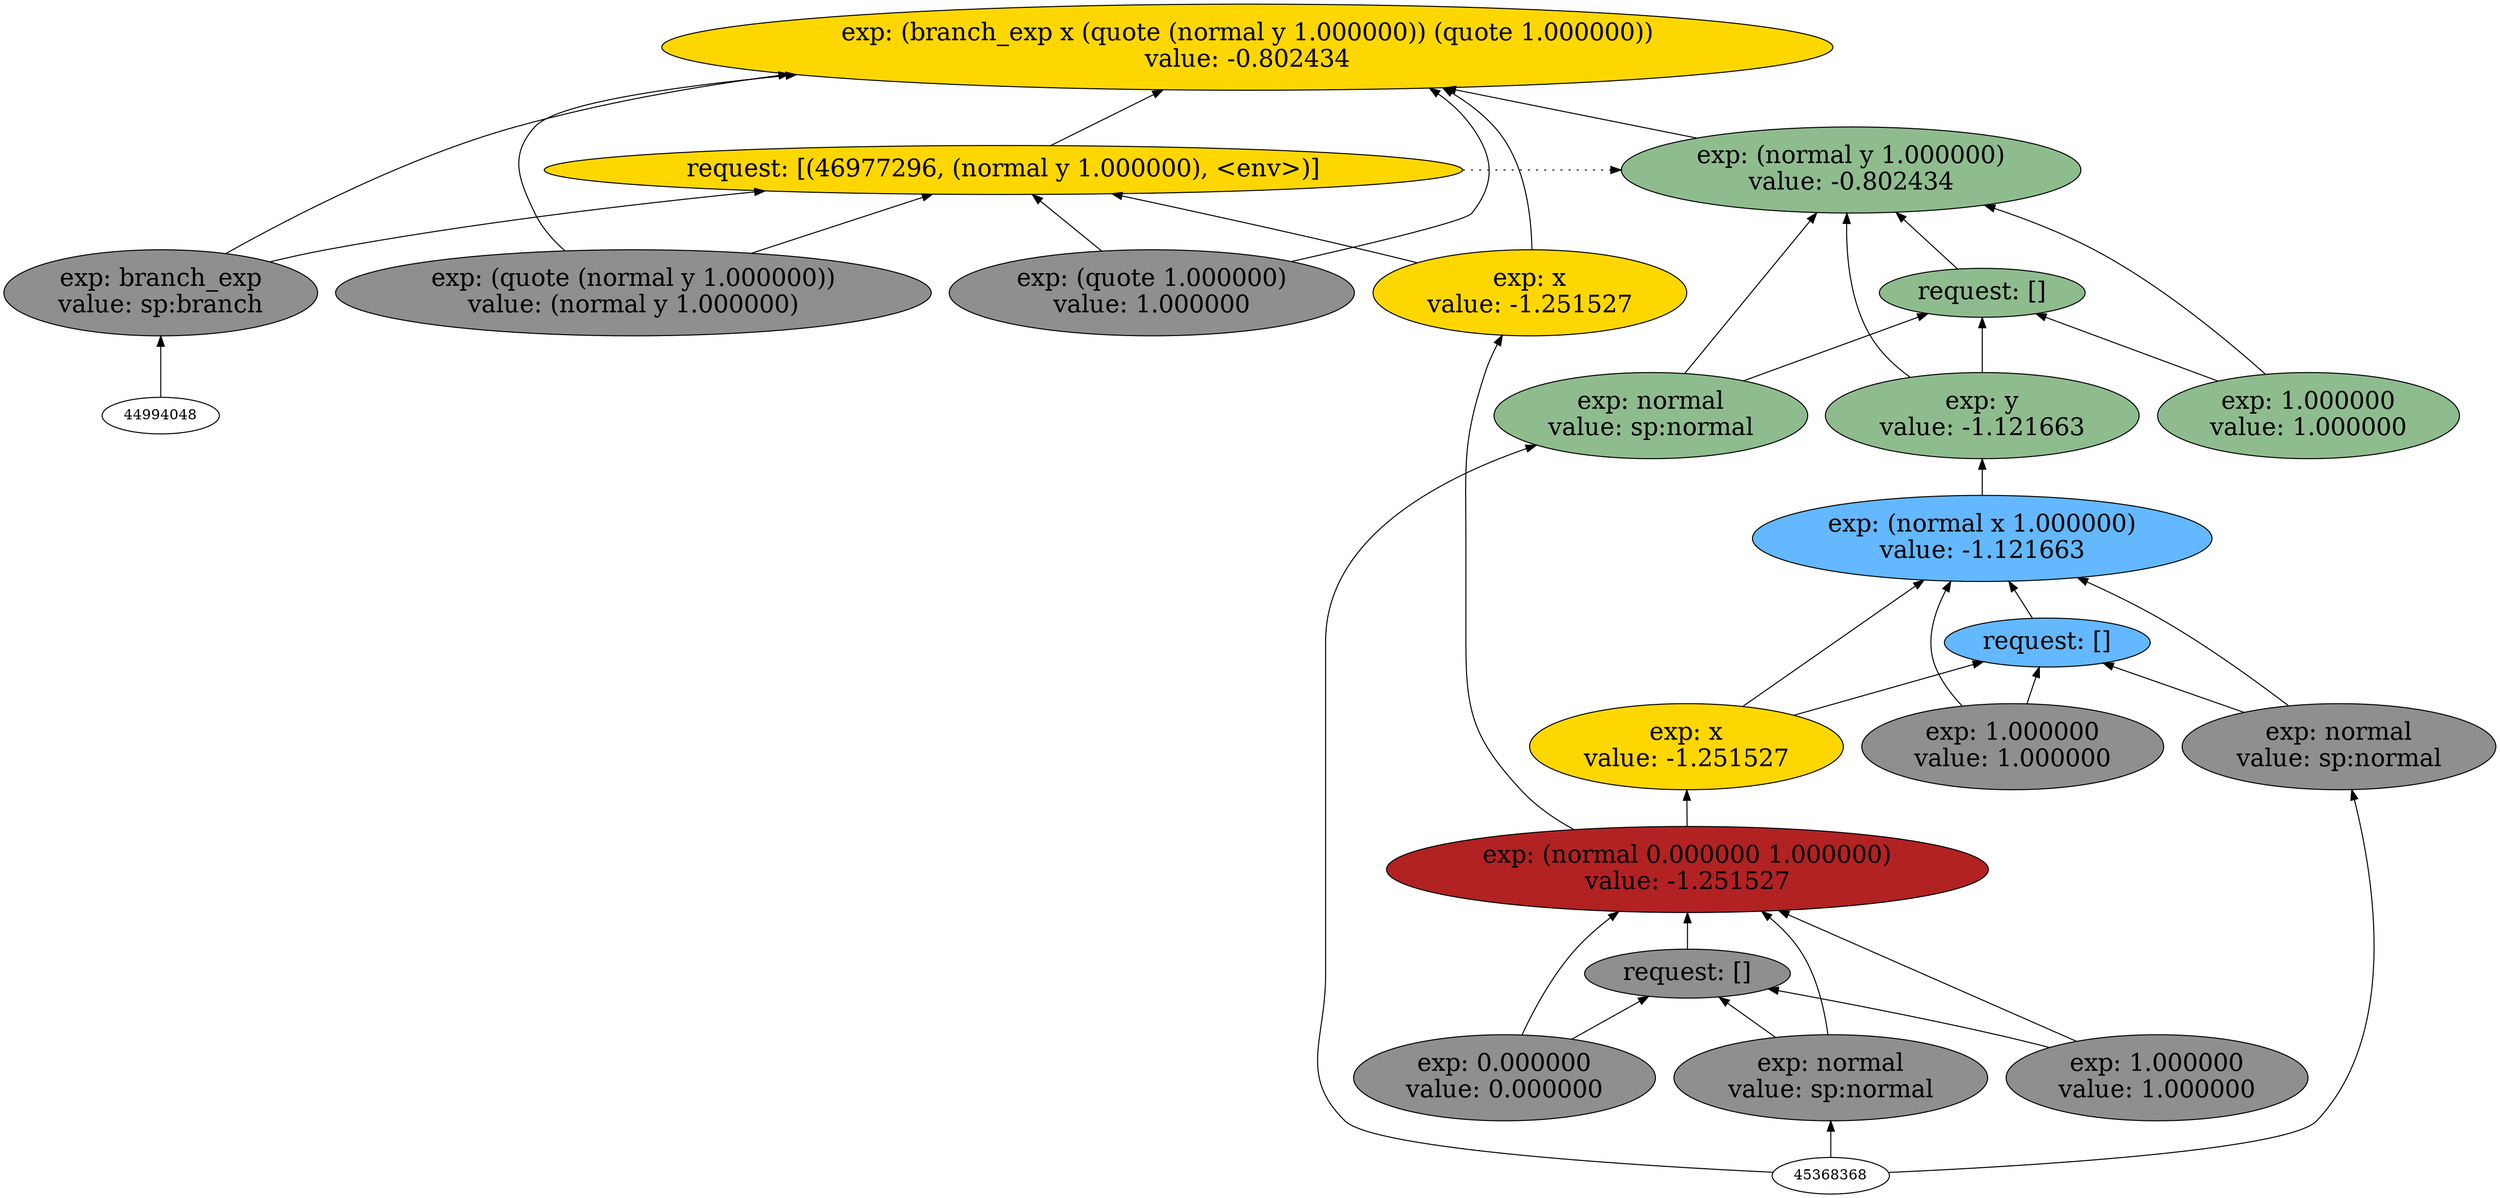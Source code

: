digraph {
rankdir=BT
fontsize=24
subgraph clster1 {
label="Venture Families"
subgraph clster2 {
label="1"
"48210144"["fillcolor"="firebrick" "fontsize"="24" "label"="exp: (normal 0.000000 1.000000)\nvalue: -1.251527" "shape"="ellipse" "style"="filled" ]
"47759296"["fillcolor"="grey56" "fontsize"="24" "label"="request: []" "shape"="ellipse" "style"="filled" ]
"48907824"["fillcolor"="grey56" "fontsize"="24" "label"="exp: normal\nvalue: sp:normal" "shape"="ellipse" "style"="filled" ]
"46865616"["fillcolor"="grey56" "fontsize"="24" "label"="exp: 0.000000\nvalue: 0.000000" "shape"="ellipse" "style"="filled" ]
"47721552"["fillcolor"="grey56" "fontsize"="24" "label"="exp: 1.000000\nvalue: 1.000000" "shape"="ellipse" "style"="filled" ]
}

subgraph clster3 {
label="2"
"47041392"["fillcolor"="steelblue1" "fontsize"="24" "label"="exp: (normal x 1.000000)\nvalue: -1.121663" "shape"="ellipse" "style"="filled" ]
"46747312"["fillcolor"="steelblue1" "fontsize"="24" "label"="request: []" "shape"="ellipse" "style"="filled" ]
"47173568"["fillcolor"="grey56" "fontsize"="24" "label"="exp: normal\nvalue: sp:normal" "shape"="ellipse" "style"="filled" ]
"48969600"["fillcolor"="gold" "fontsize"="24" "label"="exp: x\nvalue: -1.251527" "shape"="ellipse" "style"="filled" ]
"46776512"["fillcolor"="grey56" "fontsize"="24" "label"="exp: 1.000000\nvalue: 1.000000" "shape"="ellipse" "style"="filled" ]
}

subgraph clster4 {
label="3"
"46860640"["fillcolor"="gold" "fontsize"="24" "label"="exp: (branch_exp x (quote (normal y 1.000000)) (quote 1.000000))\nvalue: -0.802434" "shape"="ellipse" "style"="filled" ]
"46977296"["fillcolor"="gold" "fontsize"="24" "label"="request: [(46977296, (normal y 1.000000), <env>)]" "shape"="ellipse" "style"="filled" ]
"47023952"["fillcolor"="grey56" "fontsize"="24" "label"="exp: branch_exp\nvalue: sp:branch" "shape"="ellipse" "style"="filled" ]
"47476656"["fillcolor"="gold" "fontsize"="24" "label"="exp: x\nvalue: -1.251527" "shape"="ellipse" "style"="filled" ]
"46748512"["fillcolor"="grey56" "fontsize"="24" "label"="exp: (quote (normal y 1.000000))\nvalue: (normal y 1.000000)" "shape"="ellipse" "style"="filled" ]
"47534080"["fillcolor"="grey56" "fontsize"="24" "label"="exp: (quote 1.000000)\nvalue: 1.000000" "shape"="ellipse" "style"="filled" ]
}

}

subgraph clster5 {
label=""
"47621456"["fillcolor"="darkseagreen" "fontsize"="24" "label"="exp: (normal y 1.000000)\nvalue: -0.802434" "shape"="ellipse" "style"="filled" ]
"47570256"["fillcolor"="darkseagreen" "fontsize"="24" "label"="request: []" "shape"="ellipse" "style"="filled" ]
"47657632"["fillcolor"="darkseagreen" "fontsize"="24" "label"="exp: normal\nvalue: sp:normal" "shape"="ellipse" "style"="filled" ]
"47708832"["fillcolor"="darkseagreen" "fontsize"="24" "label"="exp: y\nvalue: -1.121663" "shape"="ellipse" "style"="filled" ]
"47745008"["fillcolor"="darkseagreen" "fontsize"="24" "label"="exp: 1.000000\nvalue: 1.000000" "shape"="ellipse" "style"="filled" ]
}

"47023952" -> "46860640"["arrowhead"="normal" "color"="black" "constraint"="true" "style"="solid" ]
"47023952" -> "46977296"["arrowhead"="normal" "color"="black" "constraint"="true" "style"="solid" ]
"44994048" -> "47023952"["arrowhead"="normal" "color"="black" "constraint"="true" "style"="solid" ]
"47476656" -> "46860640"["arrowhead"="normal" "color"="black" "constraint"="true" "style"="solid" ]
"47476656" -> "46977296"["arrowhead"="normal" "color"="black" "constraint"="true" "style"="solid" ]
"48210144" -> "47476656"["arrowhead"="normal" "color"="black" "constraint"="true" "style"="solid" ]
"46748512" -> "46860640"["arrowhead"="normal" "color"="black" "constraint"="true" "style"="solid" ]
"46748512" -> "46977296"["arrowhead"="normal" "color"="black" "constraint"="true" "style"="solid" ]
"47534080" -> "46860640"["arrowhead"="normal" "color"="black" "constraint"="true" "style"="solid" ]
"47534080" -> "46977296"["arrowhead"="normal" "color"="black" "constraint"="true" "style"="solid" ]
"46977296" -> "46860640"["arrowhead"="normal" "color"="black" "constraint"="true" "style"="solid" ]
"47621456" -> "46860640"["arrowhead"="normal" "color"="black" "constraint"="true" "style"="solid" ]
"46977296" -> "47621456"["arrowhead"="normal" "color"="black" "constraint"="false" "style"="dotted" ]
"47173568" -> "47041392"["arrowhead"="normal" "color"="black" "constraint"="true" "style"="solid" ]
"47173568" -> "46747312"["arrowhead"="normal" "color"="black" "constraint"="true" "style"="solid" ]
"45368368" -> "47173568"["arrowhead"="normal" "color"="black" "constraint"="true" "style"="solid" ]
"48969600" -> "47041392"["arrowhead"="normal" "color"="black" "constraint"="true" "style"="solid" ]
"48969600" -> "46747312"["arrowhead"="normal" "color"="black" "constraint"="true" "style"="solid" ]
"48210144" -> "48969600"["arrowhead"="normal" "color"="black" "constraint"="true" "style"="solid" ]
"46776512" -> "47041392"["arrowhead"="normal" "color"="black" "constraint"="true" "style"="solid" ]
"46776512" -> "46747312"["arrowhead"="normal" "color"="black" "constraint"="true" "style"="solid" ]
"46747312" -> "47041392"["arrowhead"="normal" "color"="black" "constraint"="true" "style"="solid" ]
"47657632" -> "47621456"["arrowhead"="normal" "color"="black" "constraint"="true" "style"="solid" ]
"47657632" -> "47570256"["arrowhead"="normal" "color"="black" "constraint"="true" "style"="solid" ]
"45368368" -> "47657632"["arrowhead"="normal" "color"="black" "constraint"="true" "style"="solid" ]
"47708832" -> "47621456"["arrowhead"="normal" "color"="black" "constraint"="true" "style"="solid" ]
"47708832" -> "47570256"["arrowhead"="normal" "color"="black" "constraint"="true" "style"="solid" ]
"47041392" -> "47708832"["arrowhead"="normal" "color"="black" "constraint"="true" "style"="solid" ]
"47745008" -> "47621456"["arrowhead"="normal" "color"="black" "constraint"="true" "style"="solid" ]
"47745008" -> "47570256"["arrowhead"="normal" "color"="black" "constraint"="true" "style"="solid" ]
"47570256" -> "47621456"["arrowhead"="normal" "color"="black" "constraint"="true" "style"="solid" ]
"48907824" -> "48210144"["arrowhead"="normal" "color"="black" "constraint"="true" "style"="solid" ]
"48907824" -> "47759296"["arrowhead"="normal" "color"="black" "constraint"="true" "style"="solid" ]
"45368368" -> "48907824"["arrowhead"="normal" "color"="black" "constraint"="true" "style"="solid" ]
"46865616" -> "48210144"["arrowhead"="normal" "color"="black" "constraint"="true" "style"="solid" ]
"46865616" -> "47759296"["arrowhead"="normal" "color"="black" "constraint"="true" "style"="solid" ]
"47721552" -> "48210144"["arrowhead"="normal" "color"="black" "constraint"="true" "style"="solid" ]
"47721552" -> "47759296"["arrowhead"="normal" "color"="black" "constraint"="true" "style"="solid" ]
"47759296" -> "48210144"["arrowhead"="normal" "color"="black" "constraint"="true" "style"="solid" ]

}